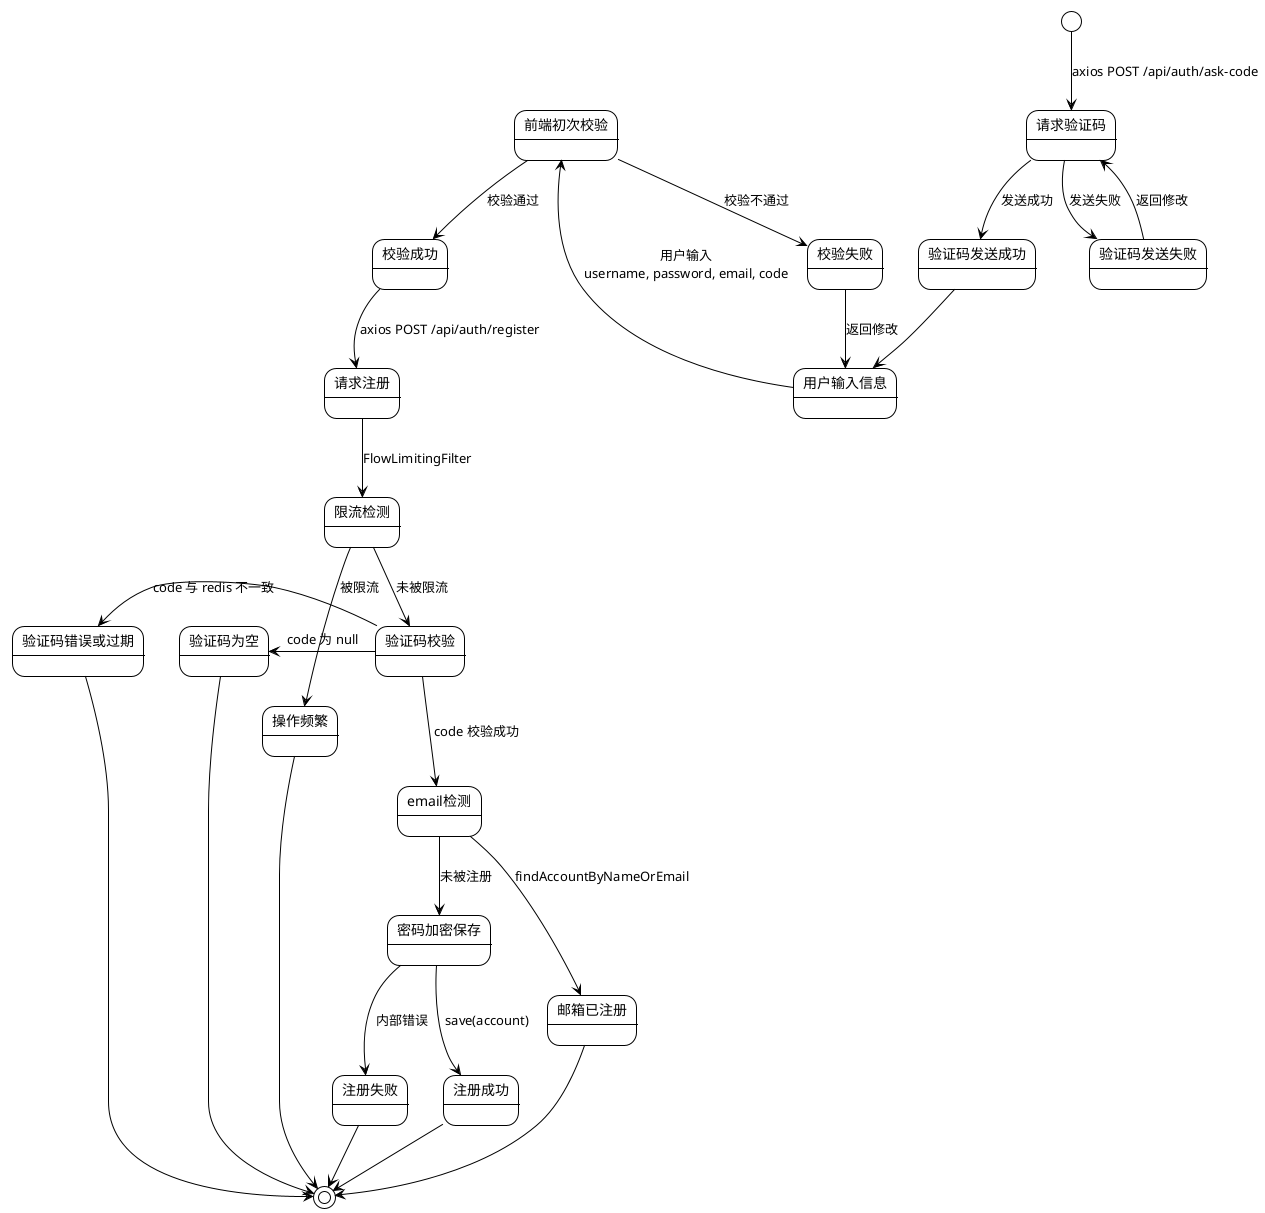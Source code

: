 @startuml
!theme plain

[*] --> 请求验证码: axios POST /api/auth/ask-code

请求验证码 --> 验证码发送失败: 发送失败
请求验证码 --> 验证码发送成功: 发送成功
验证码发送失败 --> 请求验证码: 返回修改
验证码发送成功 --> 用户输入信息

用户输入信息 --> 前端初次校验: 用户输入\nusername, password, email, code
前端初次校验 --> 校验失败: 校验不通过
前端初次校验 --> 校验成功: 校验通过

校验失败 --> 用户输入信息: 返回修改
校验成功 --> 请求注册: axios POST /api/auth/register

请求注册 --> 限流检测: FlowLimitingFilter
限流检测 --> 操作频繁: 被限流
操作频繁 --> [*]

限流检测 --> 验证码校验: 未被限流
验证码校验 -left-> 验证码为空: code 为 null
验证码校验 -left-> 验证码错误或过期: code 与 redis 不一致
验证码校验 --> email检测: code 校验成功

验证码为空 --> [*]
验证码错误或过期 --> [*]
email检测 --> 邮箱已注册: findAccountByNameOrEmail
email检测 --> 密码加密保存: 未被注册

邮箱已注册 --> [*]
密码加密保存 --> 注册成功: save(account)
密码加密保存 --> 注册失败: 内部错误

注册成功 --> [*]
注册失败 --> [*]
@enduml
